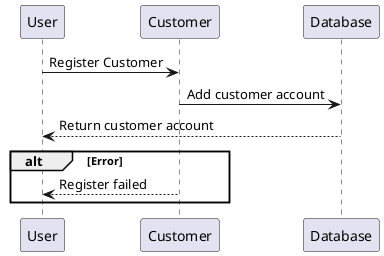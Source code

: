 Sekvensdiagram for registering av ny "Customer" bruker
@startuml

User -> Customer:Register Customer
Customer -> Database:Add customer account
User <-- Database:Return customer account

alt Error
    User <-- Customer:Register failed
end
@enduml
